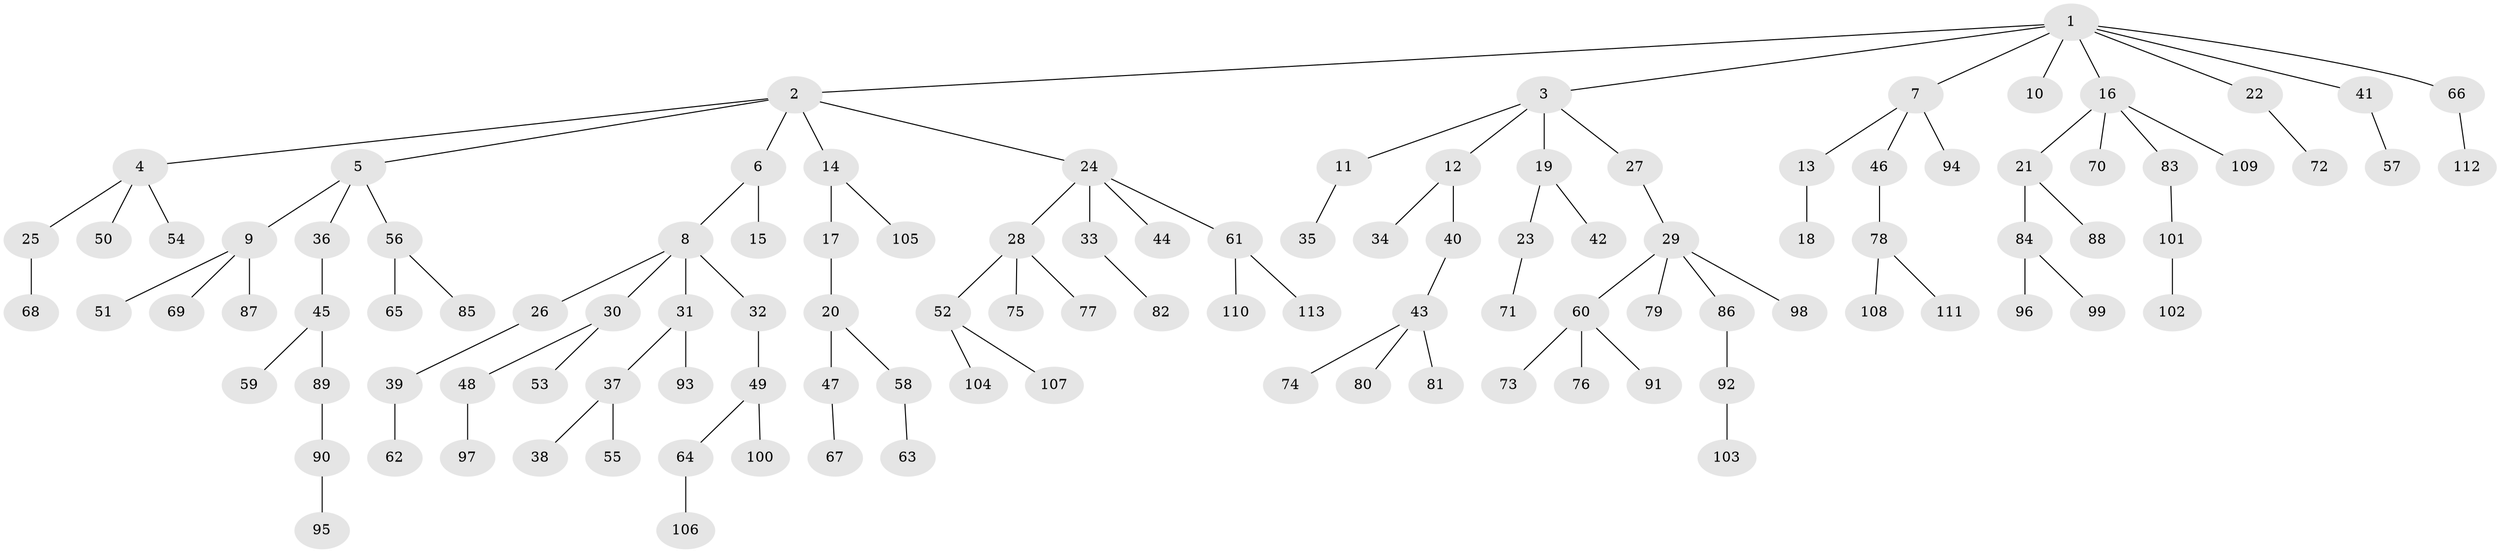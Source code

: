 // coarse degree distribution, {7: 0.012658227848101266, 8: 0.012658227848101266, 5: 0.05063291139240506, 4: 0.05063291139240506, 2: 0.189873417721519, 6: 0.012658227848101266, 3: 0.10126582278481013, 1: 0.569620253164557}
// Generated by graph-tools (version 1.1) at 2025/24/03/03/25 07:24:08]
// undirected, 113 vertices, 112 edges
graph export_dot {
graph [start="1"]
  node [color=gray90,style=filled];
  1;
  2;
  3;
  4;
  5;
  6;
  7;
  8;
  9;
  10;
  11;
  12;
  13;
  14;
  15;
  16;
  17;
  18;
  19;
  20;
  21;
  22;
  23;
  24;
  25;
  26;
  27;
  28;
  29;
  30;
  31;
  32;
  33;
  34;
  35;
  36;
  37;
  38;
  39;
  40;
  41;
  42;
  43;
  44;
  45;
  46;
  47;
  48;
  49;
  50;
  51;
  52;
  53;
  54;
  55;
  56;
  57;
  58;
  59;
  60;
  61;
  62;
  63;
  64;
  65;
  66;
  67;
  68;
  69;
  70;
  71;
  72;
  73;
  74;
  75;
  76;
  77;
  78;
  79;
  80;
  81;
  82;
  83;
  84;
  85;
  86;
  87;
  88;
  89;
  90;
  91;
  92;
  93;
  94;
  95;
  96;
  97;
  98;
  99;
  100;
  101;
  102;
  103;
  104;
  105;
  106;
  107;
  108;
  109;
  110;
  111;
  112;
  113;
  1 -- 2;
  1 -- 3;
  1 -- 7;
  1 -- 10;
  1 -- 16;
  1 -- 22;
  1 -- 41;
  1 -- 66;
  2 -- 4;
  2 -- 5;
  2 -- 6;
  2 -- 14;
  2 -- 24;
  3 -- 11;
  3 -- 12;
  3 -- 19;
  3 -- 27;
  4 -- 25;
  4 -- 50;
  4 -- 54;
  5 -- 9;
  5 -- 36;
  5 -- 56;
  6 -- 8;
  6 -- 15;
  7 -- 13;
  7 -- 46;
  7 -- 94;
  8 -- 26;
  8 -- 30;
  8 -- 31;
  8 -- 32;
  9 -- 51;
  9 -- 69;
  9 -- 87;
  11 -- 35;
  12 -- 34;
  12 -- 40;
  13 -- 18;
  14 -- 17;
  14 -- 105;
  16 -- 21;
  16 -- 70;
  16 -- 83;
  16 -- 109;
  17 -- 20;
  19 -- 23;
  19 -- 42;
  20 -- 47;
  20 -- 58;
  21 -- 84;
  21 -- 88;
  22 -- 72;
  23 -- 71;
  24 -- 28;
  24 -- 33;
  24 -- 44;
  24 -- 61;
  25 -- 68;
  26 -- 39;
  27 -- 29;
  28 -- 52;
  28 -- 75;
  28 -- 77;
  29 -- 60;
  29 -- 79;
  29 -- 86;
  29 -- 98;
  30 -- 48;
  30 -- 53;
  31 -- 37;
  31 -- 93;
  32 -- 49;
  33 -- 82;
  36 -- 45;
  37 -- 38;
  37 -- 55;
  39 -- 62;
  40 -- 43;
  41 -- 57;
  43 -- 74;
  43 -- 80;
  43 -- 81;
  45 -- 59;
  45 -- 89;
  46 -- 78;
  47 -- 67;
  48 -- 97;
  49 -- 64;
  49 -- 100;
  52 -- 104;
  52 -- 107;
  56 -- 65;
  56 -- 85;
  58 -- 63;
  60 -- 73;
  60 -- 76;
  60 -- 91;
  61 -- 110;
  61 -- 113;
  64 -- 106;
  66 -- 112;
  78 -- 108;
  78 -- 111;
  83 -- 101;
  84 -- 96;
  84 -- 99;
  86 -- 92;
  89 -- 90;
  90 -- 95;
  92 -- 103;
  101 -- 102;
}
